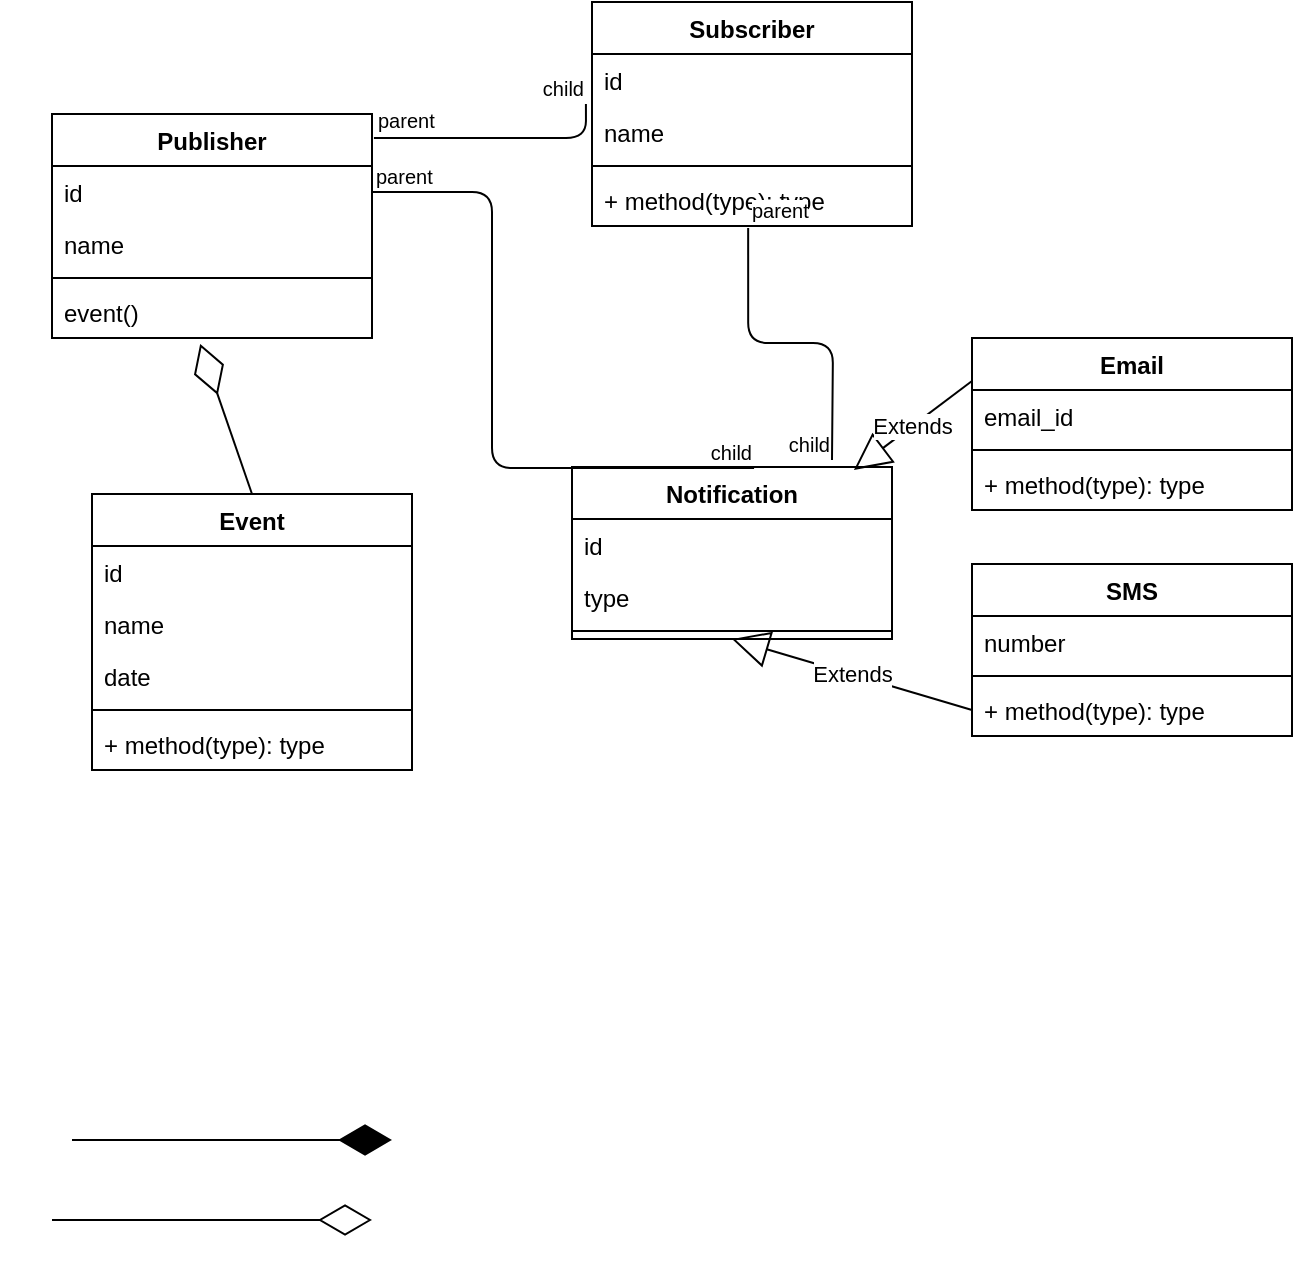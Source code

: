 <mxfile pages="1" version="11.2.4" type="device"><diagram id="Ve8iOu62D4a0aKRSLFIi" name="Page-1"><mxGraphModel dx="1339" dy="776" grid="1" gridSize="10" guides="1" tooltips="1" connect="1" arrows="1" fold="1" page="1" pageScale="1" pageWidth="827" pageHeight="1169" math="0" shadow="0"><root><mxCell id="0"/><mxCell id="1" parent="0"/><mxCell id="RTy5eXV2V_1A8F5mkMk7-1" value="Publisher" style="swimlane;fontStyle=1;align=center;verticalAlign=top;childLayout=stackLayout;horizontal=1;startSize=26;horizontalStack=0;resizeParent=1;resizeParentMax=0;resizeLast=0;collapsible=1;marginBottom=0;" vertex="1" parent="1"><mxGeometry x="170" y="197" width="160" height="112" as="geometry"/></mxCell><mxCell id="RTy5eXV2V_1A8F5mkMk7-5" value="id" style="text;strokeColor=none;fillColor=none;align=left;verticalAlign=top;spacingLeft=4;spacingRight=4;overflow=hidden;rotatable=0;points=[[0,0.5],[1,0.5]];portConstraint=eastwest;" vertex="1" parent="RTy5eXV2V_1A8F5mkMk7-1"><mxGeometry y="26" width="160" height="26" as="geometry"/></mxCell><mxCell id="RTy5eXV2V_1A8F5mkMk7-2" value="name" style="text;strokeColor=none;fillColor=none;align=left;verticalAlign=top;spacingLeft=4;spacingRight=4;overflow=hidden;rotatable=0;points=[[0,0.5],[1,0.5]];portConstraint=eastwest;" vertex="1" parent="RTy5eXV2V_1A8F5mkMk7-1"><mxGeometry y="52" width="160" height="26" as="geometry"/></mxCell><mxCell id="RTy5eXV2V_1A8F5mkMk7-3" value="" style="line;strokeWidth=1;fillColor=none;align=left;verticalAlign=middle;spacingTop=-1;spacingLeft=3;spacingRight=3;rotatable=0;labelPosition=right;points=[];portConstraint=eastwest;" vertex="1" parent="RTy5eXV2V_1A8F5mkMk7-1"><mxGeometry y="78" width="160" height="8" as="geometry"/></mxCell><mxCell id="RTy5eXV2V_1A8F5mkMk7-4" value="event()" style="text;strokeColor=none;fillColor=none;align=left;verticalAlign=top;spacingLeft=4;spacingRight=4;overflow=hidden;rotatable=0;points=[[0,0.5],[1,0.5]];portConstraint=eastwest;" vertex="1" parent="RTy5eXV2V_1A8F5mkMk7-1"><mxGeometry y="86" width="160" height="26" as="geometry"/></mxCell><mxCell id="RTy5eXV2V_1A8F5mkMk7-6" value="Event" style="swimlane;fontStyle=1;align=center;verticalAlign=top;childLayout=stackLayout;horizontal=1;startSize=26;horizontalStack=0;resizeParent=1;resizeParentMax=0;resizeLast=0;collapsible=1;marginBottom=0;" vertex="1" parent="1"><mxGeometry x="190" y="387" width="160" height="138" as="geometry"/></mxCell><mxCell id="RTy5eXV2V_1A8F5mkMk7-7" value="id" style="text;strokeColor=none;fillColor=none;align=left;verticalAlign=top;spacingLeft=4;spacingRight=4;overflow=hidden;rotatable=0;points=[[0,0.5],[1,0.5]];portConstraint=eastwest;" vertex="1" parent="RTy5eXV2V_1A8F5mkMk7-6"><mxGeometry y="26" width="160" height="26" as="geometry"/></mxCell><mxCell id="RTy5eXV2V_1A8F5mkMk7-10" value="name" style="text;strokeColor=none;fillColor=none;align=left;verticalAlign=top;spacingLeft=4;spacingRight=4;overflow=hidden;rotatable=0;points=[[0,0.5],[1,0.5]];portConstraint=eastwest;" vertex="1" parent="RTy5eXV2V_1A8F5mkMk7-6"><mxGeometry y="52" width="160" height="26" as="geometry"/></mxCell><mxCell id="RTy5eXV2V_1A8F5mkMk7-11" value="date" style="text;strokeColor=none;fillColor=none;align=left;verticalAlign=top;spacingLeft=4;spacingRight=4;overflow=hidden;rotatable=0;points=[[0,0.5],[1,0.5]];portConstraint=eastwest;" vertex="1" parent="RTy5eXV2V_1A8F5mkMk7-6"><mxGeometry y="78" width="160" height="26" as="geometry"/></mxCell><mxCell id="RTy5eXV2V_1A8F5mkMk7-8" value="" style="line;strokeWidth=1;fillColor=none;align=left;verticalAlign=middle;spacingTop=-1;spacingLeft=3;spacingRight=3;rotatable=0;labelPosition=right;points=[];portConstraint=eastwest;" vertex="1" parent="RTy5eXV2V_1A8F5mkMk7-6"><mxGeometry y="104" width="160" height="8" as="geometry"/></mxCell><mxCell id="RTy5eXV2V_1A8F5mkMk7-9" value="+ method(type): type" style="text;strokeColor=none;fillColor=none;align=left;verticalAlign=top;spacingLeft=4;spacingRight=4;overflow=hidden;rotatable=0;points=[[0,0.5],[1,0.5]];portConstraint=eastwest;" vertex="1" parent="RTy5eXV2V_1A8F5mkMk7-6"><mxGeometry y="112" width="160" height="26" as="geometry"/></mxCell><mxCell id="RTy5eXV2V_1A8F5mkMk7-12" value="Notification" style="swimlane;fontStyle=1;align=center;verticalAlign=top;childLayout=stackLayout;horizontal=1;startSize=26;horizontalStack=0;resizeParent=1;resizeParentMax=0;resizeLast=0;collapsible=1;marginBottom=0;" vertex="1" parent="1"><mxGeometry x="430" y="373.5" width="160" height="86" as="geometry"/></mxCell><mxCell id="RTy5eXV2V_1A8F5mkMk7-13" value="id" style="text;strokeColor=none;fillColor=none;align=left;verticalAlign=top;spacingLeft=4;spacingRight=4;overflow=hidden;rotatable=0;points=[[0,0.5],[1,0.5]];portConstraint=eastwest;" vertex="1" parent="RTy5eXV2V_1A8F5mkMk7-12"><mxGeometry y="26" width="160" height="26" as="geometry"/></mxCell><mxCell id="RTy5eXV2V_1A8F5mkMk7-16" value="type" style="text;strokeColor=none;fillColor=none;align=left;verticalAlign=top;spacingLeft=4;spacingRight=4;overflow=hidden;rotatable=0;points=[[0,0.5],[1,0.5]];portConstraint=eastwest;" vertex="1" parent="RTy5eXV2V_1A8F5mkMk7-12"><mxGeometry y="52" width="160" height="26" as="geometry"/></mxCell><mxCell id="RTy5eXV2V_1A8F5mkMk7-14" value="" style="line;strokeWidth=1;fillColor=none;align=left;verticalAlign=middle;spacingTop=-1;spacingLeft=3;spacingRight=3;rotatable=0;labelPosition=right;points=[];portConstraint=eastwest;" vertex="1" parent="RTy5eXV2V_1A8F5mkMk7-12"><mxGeometry y="78" width="160" height="8" as="geometry"/></mxCell><mxCell id="RTy5eXV2V_1A8F5mkMk7-17" value="Subscriber" style="swimlane;fontStyle=1;align=center;verticalAlign=top;childLayout=stackLayout;horizontal=1;startSize=26;horizontalStack=0;resizeParent=1;resizeParentMax=0;resizeLast=0;collapsible=1;marginBottom=0;" vertex="1" parent="1"><mxGeometry x="440" y="141" width="160" height="112" as="geometry"/></mxCell><mxCell id="RTy5eXV2V_1A8F5mkMk7-18" value="id" style="text;strokeColor=none;fillColor=none;align=left;verticalAlign=top;spacingLeft=4;spacingRight=4;overflow=hidden;rotatable=0;points=[[0,0.5],[1,0.5]];portConstraint=eastwest;" vertex="1" parent="RTy5eXV2V_1A8F5mkMk7-17"><mxGeometry y="26" width="160" height="26" as="geometry"/></mxCell><mxCell id="RTy5eXV2V_1A8F5mkMk7-21" value="name" style="text;strokeColor=none;fillColor=none;align=left;verticalAlign=top;spacingLeft=4;spacingRight=4;overflow=hidden;rotatable=0;points=[[0,0.5],[1,0.5]];portConstraint=eastwest;" vertex="1" parent="RTy5eXV2V_1A8F5mkMk7-17"><mxGeometry y="52" width="160" height="26" as="geometry"/></mxCell><mxCell id="RTy5eXV2V_1A8F5mkMk7-19" value="" style="line;strokeWidth=1;fillColor=none;align=left;verticalAlign=middle;spacingTop=-1;spacingLeft=3;spacingRight=3;rotatable=0;labelPosition=right;points=[];portConstraint=eastwest;" vertex="1" parent="RTy5eXV2V_1A8F5mkMk7-17"><mxGeometry y="78" width="160" height="8" as="geometry"/></mxCell><mxCell id="RTy5eXV2V_1A8F5mkMk7-20" value="+ method(type): type" style="text;strokeColor=none;fillColor=none;align=left;verticalAlign=top;spacingLeft=4;spacingRight=4;overflow=hidden;rotatable=0;points=[[0,0.5],[1,0.5]];portConstraint=eastwest;" vertex="1" parent="RTy5eXV2V_1A8F5mkMk7-17"><mxGeometry y="86" width="160" height="26" as="geometry"/></mxCell><mxCell id="RTy5eXV2V_1A8F5mkMk7-22" value="Email" style="swimlane;fontStyle=1;align=center;verticalAlign=top;childLayout=stackLayout;horizontal=1;startSize=26;horizontalStack=0;resizeParent=1;resizeParentMax=0;resizeLast=0;collapsible=1;marginBottom=0;" vertex="1" parent="1"><mxGeometry x="630" y="309" width="160" height="86" as="geometry"/></mxCell><mxCell id="RTy5eXV2V_1A8F5mkMk7-23" value="email_id" style="text;strokeColor=none;fillColor=none;align=left;verticalAlign=top;spacingLeft=4;spacingRight=4;overflow=hidden;rotatable=0;points=[[0,0.5],[1,0.5]];portConstraint=eastwest;" vertex="1" parent="RTy5eXV2V_1A8F5mkMk7-22"><mxGeometry y="26" width="160" height="26" as="geometry"/></mxCell><mxCell id="RTy5eXV2V_1A8F5mkMk7-24" value="" style="line;strokeWidth=1;fillColor=none;align=left;verticalAlign=middle;spacingTop=-1;spacingLeft=3;spacingRight=3;rotatable=0;labelPosition=right;points=[];portConstraint=eastwest;" vertex="1" parent="RTy5eXV2V_1A8F5mkMk7-22"><mxGeometry y="52" width="160" height="8" as="geometry"/></mxCell><mxCell id="RTy5eXV2V_1A8F5mkMk7-25" value="+ method(type): type" style="text;strokeColor=none;fillColor=none;align=left;verticalAlign=top;spacingLeft=4;spacingRight=4;overflow=hidden;rotatable=0;points=[[0,0.5],[1,0.5]];portConstraint=eastwest;" vertex="1" parent="RTy5eXV2V_1A8F5mkMk7-22"><mxGeometry y="60" width="160" height="26" as="geometry"/></mxCell><mxCell id="RTy5eXV2V_1A8F5mkMk7-26" value="SMS" style="swimlane;fontStyle=1;align=center;verticalAlign=top;childLayout=stackLayout;horizontal=1;startSize=26;horizontalStack=0;resizeParent=1;resizeParentMax=0;resizeLast=0;collapsible=1;marginBottom=0;" vertex="1" parent="1"><mxGeometry x="630" y="422" width="160" height="86" as="geometry"/></mxCell><mxCell id="RTy5eXV2V_1A8F5mkMk7-27" value="number" style="text;strokeColor=none;fillColor=none;align=left;verticalAlign=top;spacingLeft=4;spacingRight=4;overflow=hidden;rotatable=0;points=[[0,0.5],[1,0.5]];portConstraint=eastwest;" vertex="1" parent="RTy5eXV2V_1A8F5mkMk7-26"><mxGeometry y="26" width="160" height="26" as="geometry"/></mxCell><mxCell id="RTy5eXV2V_1A8F5mkMk7-28" value="" style="line;strokeWidth=1;fillColor=none;align=left;verticalAlign=middle;spacingTop=-1;spacingLeft=3;spacingRight=3;rotatable=0;labelPosition=right;points=[];portConstraint=eastwest;" vertex="1" parent="RTy5eXV2V_1A8F5mkMk7-26"><mxGeometry y="52" width="160" height="8" as="geometry"/></mxCell><mxCell id="RTy5eXV2V_1A8F5mkMk7-29" value="+ method(type): type" style="text;strokeColor=none;fillColor=none;align=left;verticalAlign=top;spacingLeft=4;spacingRight=4;overflow=hidden;rotatable=0;points=[[0,0.5],[1,0.5]];portConstraint=eastwest;" vertex="1" parent="RTy5eXV2V_1A8F5mkMk7-26"><mxGeometry y="60" width="160" height="26" as="geometry"/></mxCell><mxCell id="RTy5eXV2V_1A8F5mkMk7-30" value="" style="endArrow=none;html=1;edgeStyle=orthogonalEdgeStyle;exitX=0.488;exitY=1.038;exitDx=0;exitDy=0;exitPerimeter=0;" edge="1" parent="1" source="RTy5eXV2V_1A8F5mkMk7-20"><mxGeometry relative="1" as="geometry"><mxPoint x="190" y="680" as="sourcePoint"/><mxPoint x="560" y="370" as="targetPoint"/></mxGeometry></mxCell><mxCell id="RTy5eXV2V_1A8F5mkMk7-31" value="parent" style="resizable=0;html=1;align=left;verticalAlign=bottom;labelBackgroundColor=#ffffff;fontSize=10;" connectable="0" vertex="1" parent="RTy5eXV2V_1A8F5mkMk7-30"><mxGeometry x="-1" relative="1" as="geometry"/></mxCell><mxCell id="RTy5eXV2V_1A8F5mkMk7-32" value="child" style="resizable=0;html=1;align=right;verticalAlign=bottom;labelBackgroundColor=#ffffff;fontSize=10;" connectable="0" vertex="1" parent="RTy5eXV2V_1A8F5mkMk7-30"><mxGeometry x="1" relative="1" as="geometry"/></mxCell><mxCell id="RTy5eXV2V_1A8F5mkMk7-33" value="" style="endArrow=diamondThin;endFill=1;endSize=24;html=1;" edge="1" parent="1"><mxGeometry width="160" relative="1" as="geometry"><mxPoint x="180" y="710" as="sourcePoint"/><mxPoint x="340" y="710" as="targetPoint"/></mxGeometry></mxCell><mxCell id="RTy5eXV2V_1A8F5mkMk7-34" value="" style="endArrow=diamondThin;endFill=0;endSize=24;html=1;" edge="1" parent="1"><mxGeometry width="160" relative="1" as="geometry"><mxPoint x="170" y="750" as="sourcePoint"/><mxPoint x="330" y="750" as="targetPoint"/></mxGeometry></mxCell><mxCell id="RTy5eXV2V_1A8F5mkMk7-35" value="" style="endArrow=none;html=1;edgeStyle=orthogonalEdgeStyle;entryX=-0.019;entryY=0.962;entryDx=0;entryDy=0;entryPerimeter=0;exitX=1.006;exitY=0.107;exitDx=0;exitDy=0;exitPerimeter=0;" edge="1" parent="1" source="RTy5eXV2V_1A8F5mkMk7-1" target="RTy5eXV2V_1A8F5mkMk7-18"><mxGeometry relative="1" as="geometry"><mxPoint x="270" y="262" as="sourcePoint"/><mxPoint x="430" y="262" as="targetPoint"/></mxGeometry></mxCell><mxCell id="RTy5eXV2V_1A8F5mkMk7-36" value="parent" style="resizable=0;html=1;align=left;verticalAlign=bottom;labelBackgroundColor=#ffffff;fontSize=10;" connectable="0" vertex="1" parent="RTy5eXV2V_1A8F5mkMk7-35"><mxGeometry x="-1" relative="1" as="geometry"/></mxCell><mxCell id="RTy5eXV2V_1A8F5mkMk7-37" value="child" style="resizable=0;html=1;align=right;verticalAlign=bottom;labelBackgroundColor=#ffffff;fontSize=10;" connectable="0" vertex="1" parent="RTy5eXV2V_1A8F5mkMk7-35"><mxGeometry x="1" relative="1" as="geometry"/></mxCell><mxCell id="RTy5eXV2V_1A8F5mkMk7-38" value="" style="endArrow=diamondThin;endFill=0;endSize=24;html=1;entryX=0.463;entryY=1.115;entryDx=0;entryDy=0;entryPerimeter=0;exitX=0.5;exitY=0;exitDx=0;exitDy=0;" edge="1" parent="1" source="RTy5eXV2V_1A8F5mkMk7-6" target="RTy5eXV2V_1A8F5mkMk7-4"><mxGeometry width="160" relative="1" as="geometry"><mxPoint x="180" y="760" as="sourcePoint"/><mxPoint x="340" y="760" as="targetPoint"/></mxGeometry></mxCell><mxCell id="RTy5eXV2V_1A8F5mkMk7-39" value="" style="endArrow=none;html=1;edgeStyle=orthogonalEdgeStyle;exitX=1;exitY=0.5;exitDx=0;exitDy=0;entryX=0.569;entryY=0.006;entryDx=0;entryDy=0;entryPerimeter=0;" edge="1" parent="1" source="RTy5eXV2V_1A8F5mkMk7-5" target="RTy5eXV2V_1A8F5mkMk7-12"><mxGeometry relative="1" as="geometry"><mxPoint x="200" y="690" as="sourcePoint"/><mxPoint x="360" y="690" as="targetPoint"/><Array as="points"><mxPoint x="390" y="236"/><mxPoint x="390" y="374"/></Array></mxGeometry></mxCell><mxCell id="RTy5eXV2V_1A8F5mkMk7-40" value="parent" style="resizable=0;html=1;align=left;verticalAlign=bottom;labelBackgroundColor=#ffffff;fontSize=10;" connectable="0" vertex="1" parent="RTy5eXV2V_1A8F5mkMk7-39"><mxGeometry x="-1" relative="1" as="geometry"/></mxCell><mxCell id="RTy5eXV2V_1A8F5mkMk7-41" value="child" style="resizable=0;html=1;align=right;verticalAlign=bottom;labelBackgroundColor=#ffffff;fontSize=10;" connectable="0" vertex="1" parent="RTy5eXV2V_1A8F5mkMk7-39"><mxGeometry x="1" relative="1" as="geometry"/></mxCell><mxCell id="RTy5eXV2V_1A8F5mkMk7-42" value="Extends" style="endArrow=block;endSize=16;endFill=0;html=1;exitX=0;exitY=0.5;exitDx=0;exitDy=0;entryX=0.5;entryY=1;entryDx=0;entryDy=0;" edge="1" parent="1" source="RTy5eXV2V_1A8F5mkMk7-29" target="RTy5eXV2V_1A8F5mkMk7-12"><mxGeometry width="160" relative="1" as="geometry"><mxPoint x="150" y="800" as="sourcePoint"/><mxPoint x="310" y="800" as="targetPoint"/></mxGeometry></mxCell><mxCell id="RTy5eXV2V_1A8F5mkMk7-43" value="Extends" style="endArrow=block;endSize=16;endFill=0;html=1;exitX=0;exitY=0.25;exitDx=0;exitDy=0;entryX=0.881;entryY=0.017;entryDx=0;entryDy=0;entryPerimeter=0;" edge="1" parent="1" source="RTy5eXV2V_1A8F5mkMk7-22" target="RTy5eXV2V_1A8F5mkMk7-12"><mxGeometry width="160" relative="1" as="geometry"><mxPoint x="640" y="505" as="sourcePoint"/><mxPoint x="520" y="469.5" as="targetPoint"/></mxGeometry></mxCell></root></mxGraphModel></diagram></mxfile>